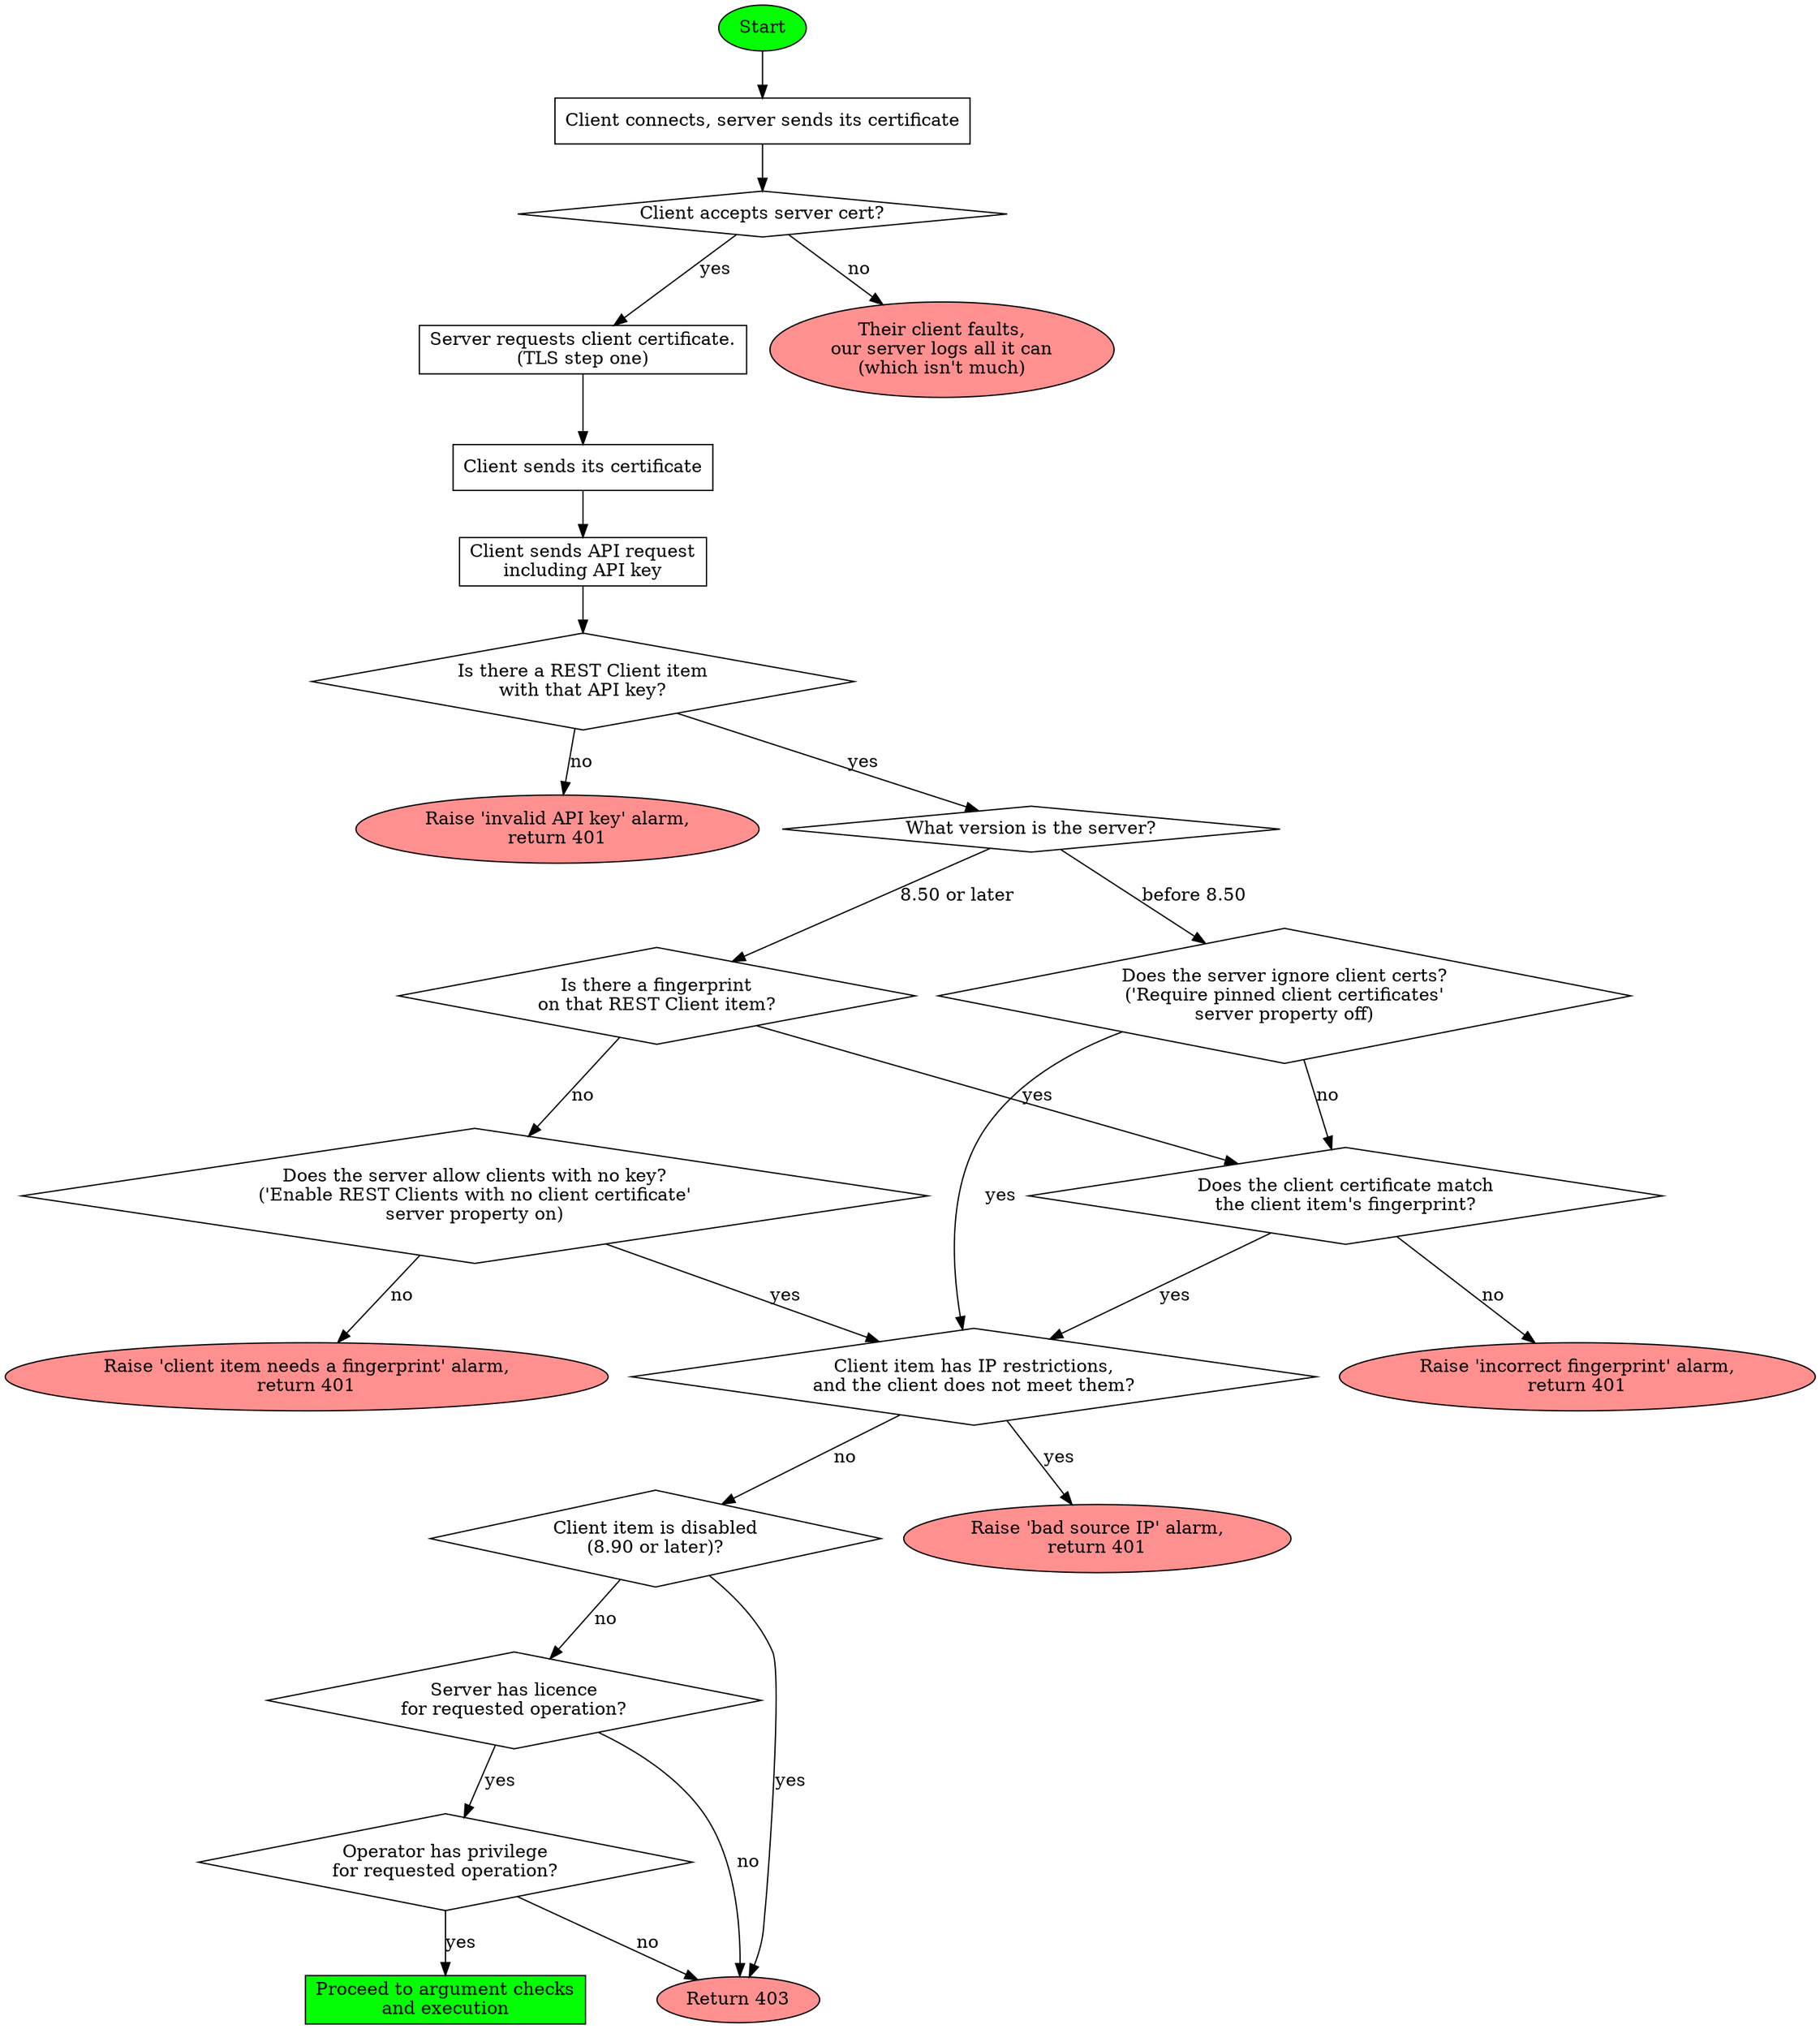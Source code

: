# Turn this into auth_flow.dot.pdf using Graphviz:
# dot auth_flow.dot -Tpdf -O
digraph
{
        start[label=Start style=filled fillcolor="#04ff04"]

        node [shape=ellipse, style=filled, fillcolor="#ff9090"]
        o_noapikey[label="Raise 'invalid API key' alarm,\nreturn 401"]
        o_needacert[label="Raise 'client item needs a fingerprint' alarm,\nreturn 401"]
        o_badprint[label="Raise 'incorrect fingerprint' alarm,\nreturn 401"]
        o_badip[label="Raise 'bad source IP' alarm,\nreturn 401"]
        o_disabled[label="Return 403"]
        o_clientquit[label="Their client faults,\nour server logs all it can\n(which isn't much)"]

        node [shape=box, style=""]
        op1[label="Client connects, server sends its certificate"]
        o_reqclientcert[label="Server requests client certificate.\n(TLS step one)"]
        o_clientsendscert[label="Client sends its certificate"]
        o_clientreq[label="Client sends API request\nincluding API key"]
        o_argcheck[label="Proceed to argument checks\nand execution" style=filled fillcolor="#04ff04"]

        node [shape=diamond]
        cond[label="Client accepts server cert?" ordering=out ]
        c_apikeycheck[label="Is there a REST Client item\nwith that API key?"]
        c_versioncheck [label="What version is the server?" ]
        c_clientcertcheck1[label="Is there a fingerprint\non that REST Client item?"]
        c_clientcertcheck2[label="Does the server allow clients with no key?\n('Enable REST Clients with no client certificate'\nserver property on)"]

        c_clientcertcheck840[label="Does the server ignore client certs?\n('Require pinned client certificates'\nserver property off)"]

        c_correctcert[label="Does the client certificate match\nthe client item's fingerprint?" shape=diamond]
        c_sourceip[label="Client item has IP restrictions,\nand the client does not meet them?" ordering=out ]
        c_disabled[label="Client item is disabled\n(8.90 or later)?" ordering=out ]
        c_licence[label="Server has licence\nfor requested operation?"]
        c_privcheck[label="Operator has privilege\nfor requested operation?"]

        start->op1
        op1->cond
        cond->o_reqclientcert [label = "yes"]
        cond->o_clientquit [label = "no"]
        o_reqclientcert -> o_clientsendscert
        o_clientsendscert -> o_clientreq
        o_clientreq->c_apikeycheck

        c_apikeycheck->c_versioncheck [label = "yes"]
        c_apikeycheck->o_noapikey [label = "no"]

        c_versioncheck -> c_clientcertcheck1 [label = "8.50 or later"]
        c_versioncheck -> c_clientcertcheck840 [label = "before 8.50"]

        c_clientcertcheck1->c_clientcertcheck2 [label= "no"]

        c_clientcertcheck840->c_sourceip [label = "yes"]
        c_clientcertcheck840->c_correctcert [label = "no"]

        c_clientcertcheck2->c_sourceip [label = "yes"]
        c_clientcertcheck2->o_needacert [label = "no"]

        c_clientcertcheck1->c_correctcert [label = "yes"]
        c_correctcert->o_badprint [label = "no"]

        c_correctcert->c_sourceip [label = "yes"]
        c_sourceip->c_disabled [label = "no"]
        c_sourceip->o_badip [label = "yes"]

        c_disabled->c_licence [label = "no"]
        c_disabled->o_disabled [label = "yes"]

        c_licence->c_privcheck [label="yes"]
        c_licence->o_disabled [label="no"]
        c_privcheck->o_disabled [label="no"]
        c_privcheck->o_argcheck [label="yes"]
}
